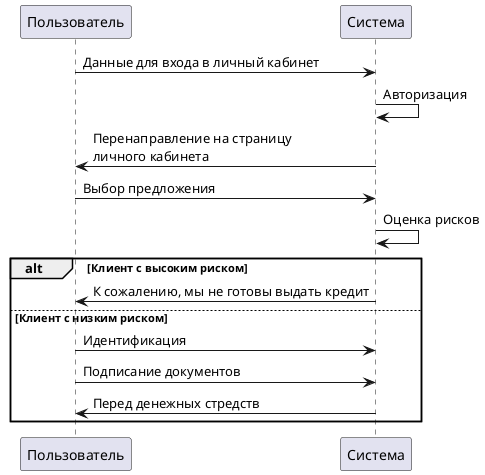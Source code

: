 @startuml Стратовая диаграмма

participant "Пользователь" as User
participant "Система" as System

User -> System : Данные для входа в личный кабинет
System -> System : Авторизация
System -> User : Перенаправление на страницу \nличного кабинета
User -> System : Выбор предложения
System -> System : Оценка рисков
alt Клиент с высоким риском
    System -> User : К сожалению, мы не готовы выдать кредит
else Клиент с низким риском
    User -> System : Идентификация
    User -> System : Подписание документов
    System -> User : Перед денежных стредств
end



@enduml